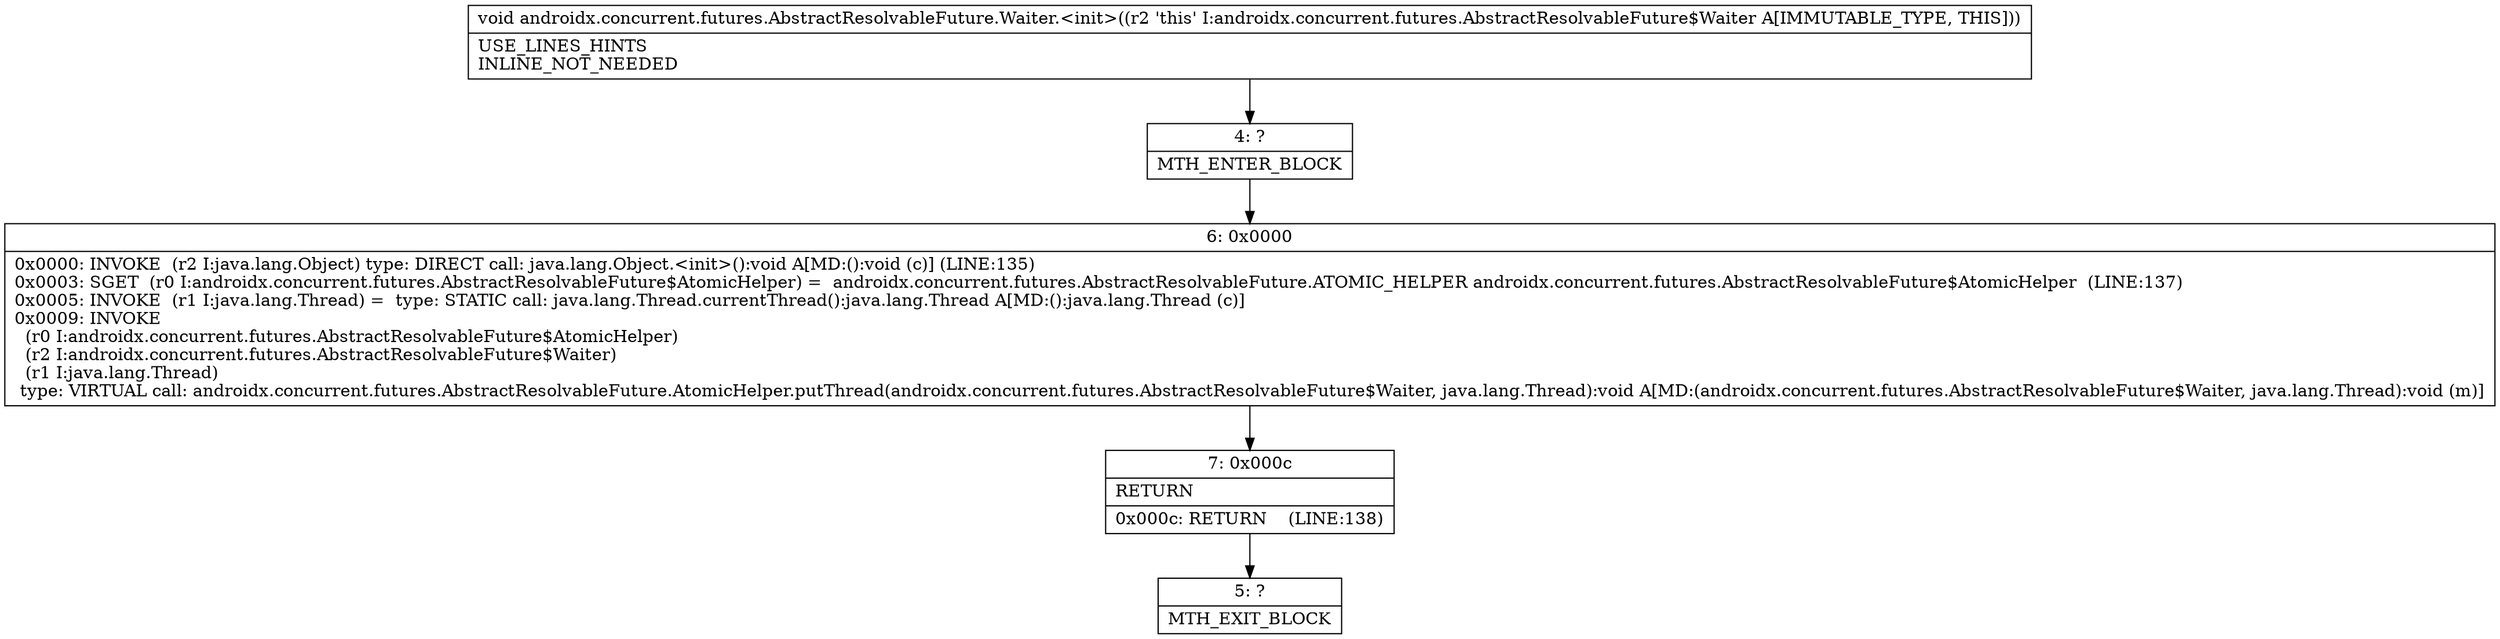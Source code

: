 digraph "CFG forandroidx.concurrent.futures.AbstractResolvableFuture.Waiter.\<init\>()V" {
Node_4 [shape=record,label="{4\:\ ?|MTH_ENTER_BLOCK\l}"];
Node_6 [shape=record,label="{6\:\ 0x0000|0x0000: INVOKE  (r2 I:java.lang.Object) type: DIRECT call: java.lang.Object.\<init\>():void A[MD:():void (c)] (LINE:135)\l0x0003: SGET  (r0 I:androidx.concurrent.futures.AbstractResolvableFuture$AtomicHelper) =  androidx.concurrent.futures.AbstractResolvableFuture.ATOMIC_HELPER androidx.concurrent.futures.AbstractResolvableFuture$AtomicHelper  (LINE:137)\l0x0005: INVOKE  (r1 I:java.lang.Thread) =  type: STATIC call: java.lang.Thread.currentThread():java.lang.Thread A[MD:():java.lang.Thread (c)]\l0x0009: INVOKE  \l  (r0 I:androidx.concurrent.futures.AbstractResolvableFuture$AtomicHelper)\l  (r2 I:androidx.concurrent.futures.AbstractResolvableFuture$Waiter)\l  (r1 I:java.lang.Thread)\l type: VIRTUAL call: androidx.concurrent.futures.AbstractResolvableFuture.AtomicHelper.putThread(androidx.concurrent.futures.AbstractResolvableFuture$Waiter, java.lang.Thread):void A[MD:(androidx.concurrent.futures.AbstractResolvableFuture$Waiter, java.lang.Thread):void (m)]\l}"];
Node_7 [shape=record,label="{7\:\ 0x000c|RETURN\l|0x000c: RETURN    (LINE:138)\l}"];
Node_5 [shape=record,label="{5\:\ ?|MTH_EXIT_BLOCK\l}"];
MethodNode[shape=record,label="{void androidx.concurrent.futures.AbstractResolvableFuture.Waiter.\<init\>((r2 'this' I:androidx.concurrent.futures.AbstractResolvableFuture$Waiter A[IMMUTABLE_TYPE, THIS]))  | USE_LINES_HINTS\lINLINE_NOT_NEEDED\l}"];
MethodNode -> Node_4;Node_4 -> Node_6;
Node_6 -> Node_7;
Node_7 -> Node_5;
}

